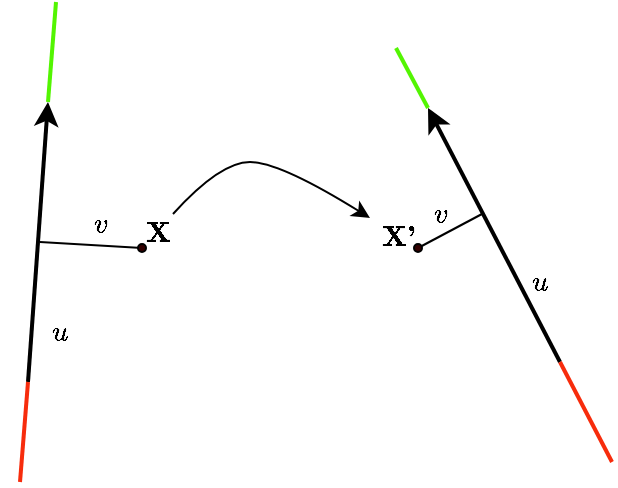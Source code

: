 <mxfile version="22.1.16" type="device">
  <diagram name="Seite-1" id="0_i8fS6ghsBtIKUpe-p-">
    <mxGraphModel dx="1562" dy="818" grid="1" gridSize="10" guides="1" tooltips="1" connect="1" arrows="1" fold="1" page="1" pageScale="1" pageWidth="827" pageHeight="1169" math="1" shadow="0">
      <root>
        <mxCell id="0" />
        <mxCell id="1" parent="0" />
        <mxCell id="BV2-qr5xhl1f-mz8nN31-1" value="" style="endArrow=classic;html=1;rounded=0;strokeWidth=2;" edge="1" parent="1">
          <mxGeometry width="50" height="50" relative="1" as="geometry">
            <mxPoint x="144" y="260" as="sourcePoint" />
            <mxPoint x="154" y="120" as="targetPoint" />
          </mxGeometry>
        </mxCell>
        <mxCell id="BV2-qr5xhl1f-mz8nN31-3" value="$$\textbf{X}$$" style="text;html=1;strokeColor=none;fillColor=none;align=center;verticalAlign=middle;whiteSpace=wrap;rounded=0;" vertex="1" parent="1">
          <mxGeometry x="194" y="176" width="30" height="20" as="geometry" />
        </mxCell>
        <mxCell id="BV2-qr5xhl1f-mz8nN31-6" value="" style="endArrow=none;html=1;rounded=0;strokeWidth=2;fillColor=#f8cecc;strokeColor=#F72C0C;" edge="1" parent="1">
          <mxGeometry width="50" height="50" relative="1" as="geometry">
            <mxPoint x="140" y="310" as="sourcePoint" />
            <mxPoint x="144" y="260" as="targetPoint" />
          </mxGeometry>
        </mxCell>
        <mxCell id="BV2-qr5xhl1f-mz8nN31-8" value="" style="endArrow=none;html=1;rounded=0;strokeWidth=2;fillColor=#d5e8d4;strokeColor=#53F502;" edge="1" parent="1">
          <mxGeometry width="50" height="50" relative="1" as="geometry">
            <mxPoint x="154" y="120" as="sourcePoint" />
            <mxPoint x="158" y="70" as="targetPoint" />
          </mxGeometry>
        </mxCell>
        <mxCell id="BV2-qr5xhl1f-mz8nN31-9" value="" style="endArrow=none;html=1;rounded=0;" edge="1" parent="1">
          <mxGeometry width="50" height="50" relative="1" as="geometry">
            <mxPoint x="150" y="190" as="sourcePoint" />
            <mxPoint x="201" y="193" as="targetPoint" />
          </mxGeometry>
        </mxCell>
        <mxCell id="BV2-qr5xhl1f-mz8nN31-10" value="" style="ellipse;whiteSpace=wrap;html=1;aspect=fixed;fillColor=#330000;" vertex="1" parent="1">
          <mxGeometry x="199" y="191" width="4" height="4" as="geometry" />
        </mxCell>
        <mxCell id="BV2-qr5xhl1f-mz8nN31-11" value="" style="endArrow=classic;html=1;rounded=0;strokeWidth=2;" edge="1" parent="1">
          <mxGeometry width="50" height="50" relative="1" as="geometry">
            <mxPoint x="410" y="250" as="sourcePoint" />
            <mxPoint x="344" y="123" as="targetPoint" />
          </mxGeometry>
        </mxCell>
        <mxCell id="BV2-qr5xhl1f-mz8nN31-12" value="$$\textbf{X&#39;}$$" style="text;html=1;strokeColor=none;fillColor=none;align=center;verticalAlign=middle;whiteSpace=wrap;rounded=0;" vertex="1" parent="1">
          <mxGeometry x="315" y="178" width="30" height="20" as="geometry" />
        </mxCell>
        <mxCell id="BV2-qr5xhl1f-mz8nN31-13" value="" style="endArrow=none;html=1;rounded=0;strokeWidth=2;fillColor=#f8cecc;strokeColor=#F72C0C;" edge="1" parent="1">
          <mxGeometry width="50" height="50" relative="1" as="geometry">
            <mxPoint x="436" y="300" as="sourcePoint" />
            <mxPoint x="410" y="250" as="targetPoint" />
          </mxGeometry>
        </mxCell>
        <mxCell id="BV2-qr5xhl1f-mz8nN31-14" value="" style="endArrow=none;html=1;rounded=0;strokeWidth=2;fillColor=#d5e8d4;strokeColor=#53F502;" edge="1" parent="1">
          <mxGeometry width="50" height="50" relative="1" as="geometry">
            <mxPoint x="344" y="123" as="sourcePoint" />
            <mxPoint x="328" y="93" as="targetPoint" />
          </mxGeometry>
        </mxCell>
        <mxCell id="BV2-qr5xhl1f-mz8nN31-15" value="" style="endArrow=none;html=1;rounded=0;" edge="1" parent="1">
          <mxGeometry width="50" height="50" relative="1" as="geometry">
            <mxPoint x="339" y="193" as="sourcePoint" />
            <mxPoint x="371" y="176" as="targetPoint" />
          </mxGeometry>
        </mxCell>
        <mxCell id="BV2-qr5xhl1f-mz8nN31-16" value="" style="ellipse;whiteSpace=wrap;html=1;aspect=fixed;fillColor=#330000;" vertex="1" parent="1">
          <mxGeometry x="337" y="191" width="4" height="4" as="geometry" />
        </mxCell>
        <mxCell id="BV2-qr5xhl1f-mz8nN31-24" value="" style="curved=1;endArrow=classic;html=1;rounded=0;exitX=0.75;exitY=0;exitDx=0;exitDy=0;entryX=0;entryY=0;entryDx=0;entryDy=0;" edge="1" parent="1" source="BV2-qr5xhl1f-mz8nN31-3" target="BV2-qr5xhl1f-mz8nN31-12">
          <mxGeometry width="50" height="50" relative="1" as="geometry">
            <mxPoint x="250" y="210" as="sourcePoint" />
            <mxPoint x="300" y="160" as="targetPoint" />
            <Array as="points">
              <mxPoint x="240" y="150" />
              <mxPoint x="270" y="150" />
            </Array>
          </mxGeometry>
        </mxCell>
        <mxCell id="BV2-qr5xhl1f-mz8nN31-25" value="$$v$$" style="text;html=1;align=center;verticalAlign=middle;resizable=0;points=[];autosize=1;strokeColor=none;fillColor=none;" vertex="1" parent="1">
          <mxGeometry x="150" y="166" width="60" height="30" as="geometry" />
        </mxCell>
        <mxCell id="BV2-qr5xhl1f-mz8nN31-26" value="$$v$$" style="text;html=1;align=center;verticalAlign=middle;resizable=0;points=[];autosize=1;strokeColor=none;fillColor=none;" vertex="1" parent="1">
          <mxGeometry x="320" y="161" width="60" height="30" as="geometry" />
        </mxCell>
        <mxCell id="BV2-qr5xhl1f-mz8nN31-27" value="$$u$$" style="text;html=1;align=center;verticalAlign=middle;resizable=0;points=[];autosize=1;strokeColor=none;fillColor=none;" vertex="1" parent="1">
          <mxGeometry x="370" y="195" width="60" height="30" as="geometry" />
        </mxCell>
        <mxCell id="BV2-qr5xhl1f-mz8nN31-28" value="$$u$$" style="text;html=1;align=center;verticalAlign=middle;resizable=0;points=[];autosize=1;strokeColor=none;fillColor=none;" vertex="1" parent="1">
          <mxGeometry x="130" y="220" width="60" height="30" as="geometry" />
        </mxCell>
      </root>
    </mxGraphModel>
  </diagram>
</mxfile>
